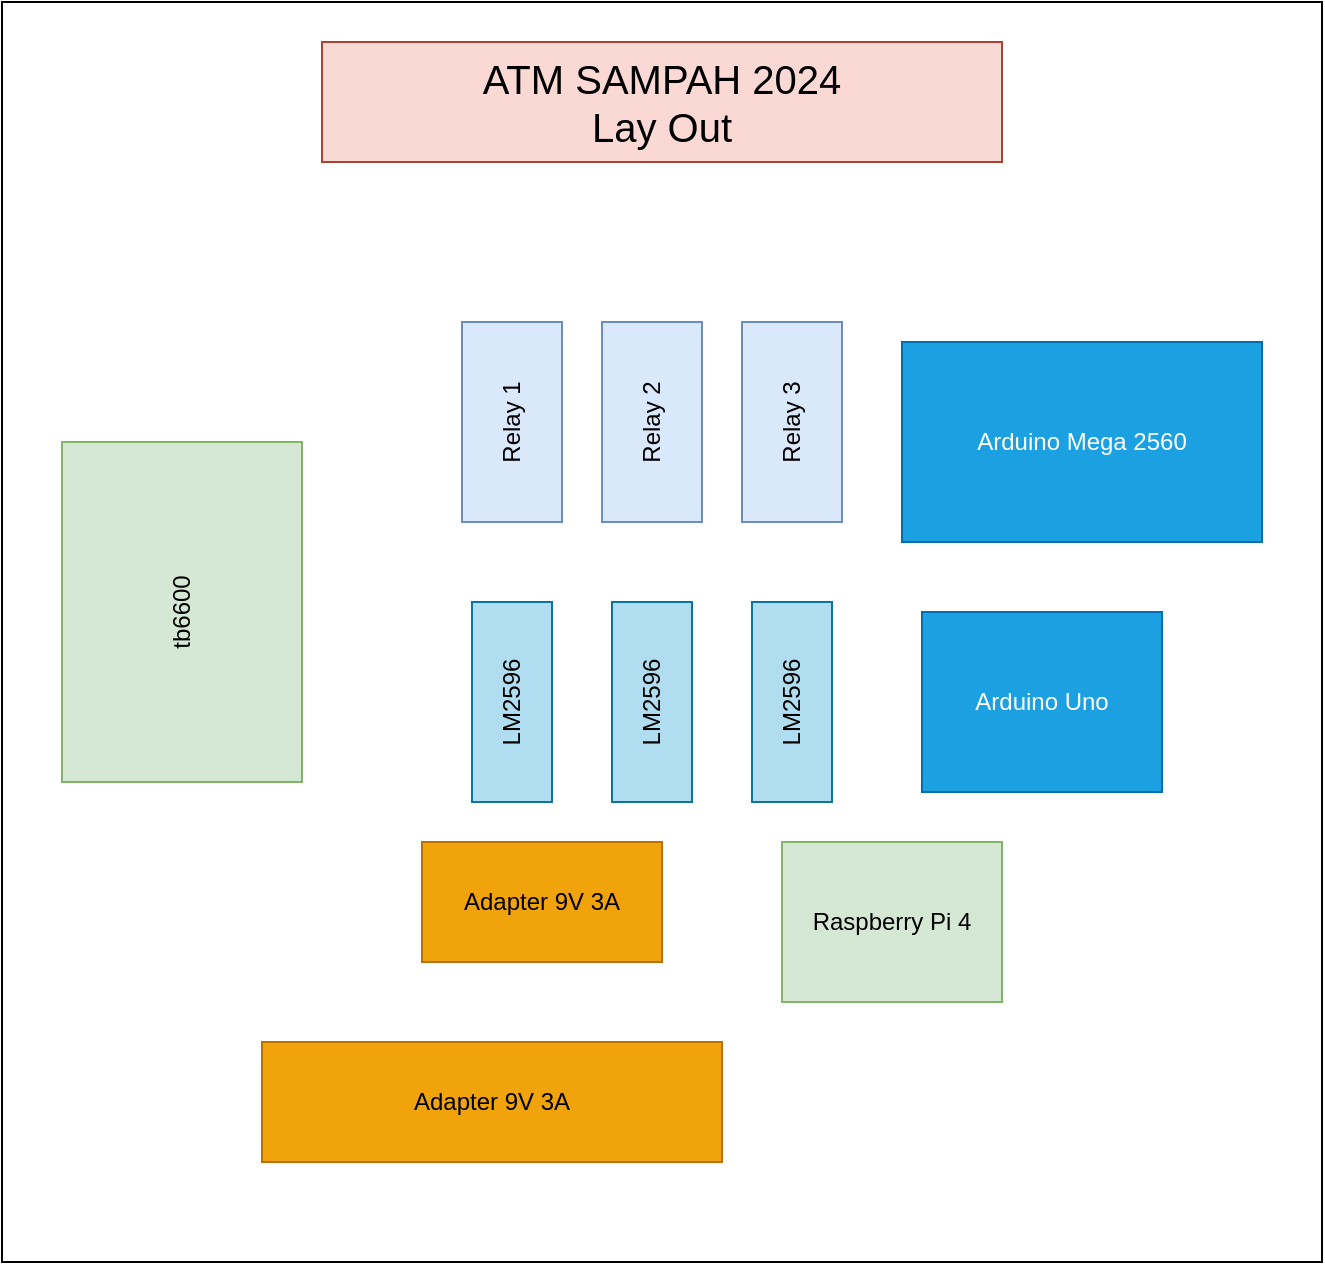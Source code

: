 <mxfile version="24.3.1" type="github">
  <diagram name="Page-1" id="aYxfGkl3QDBVgvzzzuq5">
    <mxGraphModel dx="1195" dy="661" grid="1" gridSize="10" guides="1" tooltips="1" connect="1" arrows="1" fold="1" page="1" pageScale="1" pageWidth="850" pageHeight="1100" math="0" shadow="0">
      <root>
        <mxCell id="0" />
        <mxCell id="1" parent="0" />
        <mxCell id="HzISlPGwg9PZWOorR9Tu-12" value="" style="rounded=0;whiteSpace=wrap;html=1;" vertex="1" parent="1">
          <mxGeometry x="70" y="10" width="660" height="630" as="geometry" />
        </mxCell>
        <mxCell id="EnL6qkaupRp9sSKFVn2w-1" value="&lt;font style=&quot;font-size: 20px;&quot;&gt;ATM SAMPAH 2024&lt;/font&gt;&lt;div style=&quot;font-size: 20px;&quot;&gt;&lt;font style=&quot;font-size: 20px;&quot;&gt;Lay Out&lt;/font&gt;&lt;/div&gt;" style="rounded=0;whiteSpace=wrap;html=1;strokeColor=#ae4132;fillColor=#fad9d5;fillStyle=solid;" parent="1" vertex="1">
          <mxGeometry x="230" y="30" width="340" height="60" as="geometry" />
        </mxCell>
        <mxCell id="EnL6qkaupRp9sSKFVn2w-2" value="tb6600" style="rounded=0;whiteSpace=wrap;html=1;fillColor=#d5e8d4;strokeColor=#82b366;horizontal=0;" parent="1" vertex="1">
          <mxGeometry x="100" y="230" width="120" height="170" as="geometry" />
        </mxCell>
        <mxCell id="HzISlPGwg9PZWOorR9Tu-1" value="Relay 1" style="rounded=0;whiteSpace=wrap;html=1;fillColor=#dae8fc;strokeColor=#6c8ebf;horizontal=0;" vertex="1" parent="1">
          <mxGeometry x="300" y="170" width="50" height="100" as="geometry" />
        </mxCell>
        <mxCell id="HzISlPGwg9PZWOorR9Tu-2" value="Relay 2" style="rounded=0;whiteSpace=wrap;html=1;fillColor=#dae8fc;strokeColor=#6c8ebf;horizontal=0;" vertex="1" parent="1">
          <mxGeometry x="370" y="170" width="50" height="100" as="geometry" />
        </mxCell>
        <mxCell id="HzISlPGwg9PZWOorR9Tu-3" value="Relay 3" style="rounded=0;whiteSpace=wrap;html=1;fillColor=#dae8fc;strokeColor=#6c8ebf;horizontal=0;" vertex="1" parent="1">
          <mxGeometry x="440" y="170" width="50" height="100" as="geometry" />
        </mxCell>
        <mxCell id="HzISlPGwg9PZWOorR9Tu-4" value="LM2596" style="rounded=0;whiteSpace=wrap;horizontal=0;fillColor=#b1ddf0;strokeColor=#10739e;" vertex="1" parent="1">
          <mxGeometry x="305" y="310" width="40" height="100" as="geometry" />
        </mxCell>
        <mxCell id="HzISlPGwg9PZWOorR9Tu-5" value="LM2596" style="rounded=0;whiteSpace=wrap;horizontal=0;fillColor=#b1ddf0;strokeColor=#10739e;" vertex="1" parent="1">
          <mxGeometry x="375" y="310" width="40" height="100" as="geometry" />
        </mxCell>
        <mxCell id="HzISlPGwg9PZWOorR9Tu-6" value="LM2596" style="rounded=0;whiteSpace=wrap;horizontal=0;fillColor=#b1ddf0;strokeColor=#10739e;" vertex="1" parent="1">
          <mxGeometry x="445" y="310" width="40" height="100" as="geometry" />
        </mxCell>
        <mxCell id="HzISlPGwg9PZWOorR9Tu-7" value="Adapter 9V 3A" style="rounded=0;whiteSpace=wrap;html=1;fillColor=#f0a30a;fontColor=#000000;strokeColor=#BD7000;" vertex="1" parent="1">
          <mxGeometry x="280" y="430" width="120" height="60" as="geometry" />
        </mxCell>
        <mxCell id="HzISlPGwg9PZWOorR9Tu-8" value="Arduino Mega 2560" style="rounded=0;whiteSpace=wrap;html=1;fillColor=#1ba1e2;fontColor=#ffffff;strokeColor=#006EAF;" vertex="1" parent="1">
          <mxGeometry x="520" y="180" width="180" height="100" as="geometry" />
        </mxCell>
        <mxCell id="HzISlPGwg9PZWOorR9Tu-9" value="Arduino Uno" style="rounded=0;whiteSpace=wrap;html=1;fillColor=#1ba1e2;fontColor=#ffffff;strokeColor=#006EAF;" vertex="1" parent="1">
          <mxGeometry x="530" y="315" width="120" height="90" as="geometry" />
        </mxCell>
        <mxCell id="HzISlPGwg9PZWOorR9Tu-10" value="Raspberry Pi 4" style="rounded=0;whiteSpace=wrap;html=1;fillColor=#d5e8d4;strokeColor=#82b366;" vertex="1" parent="1">
          <mxGeometry x="460" y="430" width="110" height="80" as="geometry" />
        </mxCell>
        <mxCell id="HzISlPGwg9PZWOorR9Tu-11" value="Adapter 9V 3A" style="rounded=0;whiteSpace=wrap;html=1;fillColor=#f0a30a;fontColor=#000000;strokeColor=#BD7000;" vertex="1" parent="1">
          <mxGeometry x="200" y="530" width="230" height="60" as="geometry" />
        </mxCell>
      </root>
    </mxGraphModel>
  </diagram>
</mxfile>

